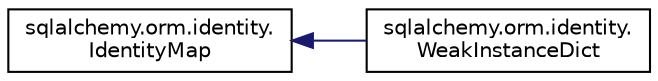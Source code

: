 digraph "Graphical Class Hierarchy"
{
 // LATEX_PDF_SIZE
  edge [fontname="Helvetica",fontsize="10",labelfontname="Helvetica",labelfontsize="10"];
  node [fontname="Helvetica",fontsize="10",shape=record];
  rankdir="LR";
  Node0 [label="sqlalchemy.orm.identity.\lIdentityMap",height=0.2,width=0.4,color="black", fillcolor="white", style="filled",URL="$classsqlalchemy_1_1orm_1_1identity_1_1IdentityMap.html",tooltip=" "];
  Node0 -> Node1 [dir="back",color="midnightblue",fontsize="10",style="solid",fontname="Helvetica"];
  Node1 [label="sqlalchemy.orm.identity.\lWeakInstanceDict",height=0.2,width=0.4,color="black", fillcolor="white", style="filled",URL="$classsqlalchemy_1_1orm_1_1identity_1_1WeakInstanceDict.html",tooltip=" "];
}
